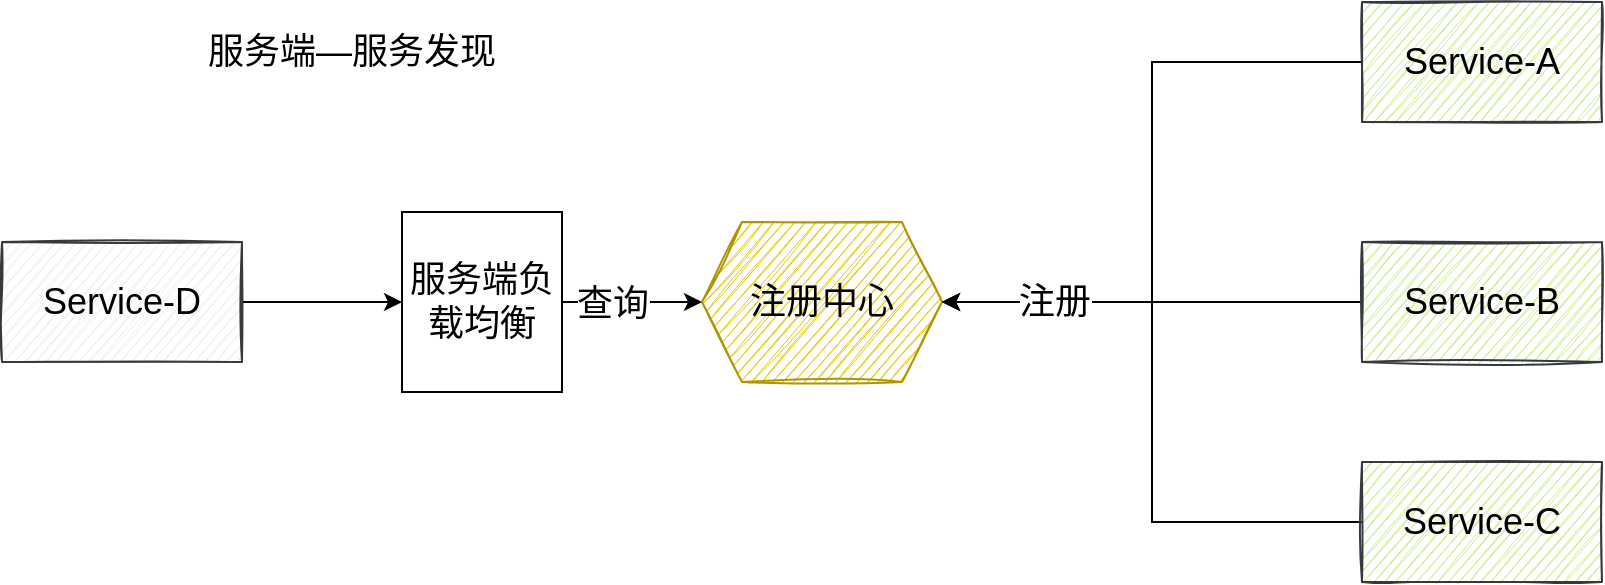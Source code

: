<mxfile version="20.2.3" type="device"><diagram id="YrLA_tfXgxyoKVv5S8ux" name="第 1 页"><mxGraphModel dx="1929" dy="698" grid="1" gridSize="10" guides="1" tooltips="1" connect="1" arrows="1" fold="1" page="1" pageScale="1" pageWidth="827" pageHeight="1169" math="0" shadow="0"><root><mxCell id="0"/><mxCell id="1" parent="0"/><mxCell id="Wqixkul7FTrepsFmuCkT-14" style="edgeStyle=orthogonalEdgeStyle;rounded=0;orthogonalLoop=1;jettySize=auto;html=1;exitX=1;exitY=0.5;exitDx=0;exitDy=0;entryX=0;entryY=0.5;entryDx=0;entryDy=0;" edge="1" parent="1" source="Wqixkul7FTrepsFmuCkT-1" target="Wqixkul7FTrepsFmuCkT-12"><mxGeometry relative="1" as="geometry"/></mxCell><mxCell id="Wqixkul7FTrepsFmuCkT-1" value="Service-D" style="rounded=0;whiteSpace=wrap;html=1;fontSize=18;fillColor=#eeeeee;strokeColor=#36393d;sketch=1;" vertex="1" parent="1"><mxGeometry x="-90" y="270" width="120" height="60" as="geometry"/></mxCell><mxCell id="Wqixkul7FTrepsFmuCkT-2" value="注册中心" style="shape=hexagon;perimeter=hexagonPerimeter2;whiteSpace=wrap;html=1;fixedSize=1;fontSize=18;fillColor=#e3c800;fontColor=#000000;strokeColor=#B09500;shadow=0;sketch=1;" vertex="1" parent="1"><mxGeometry x="260" y="260" width="120" height="80" as="geometry"/></mxCell><mxCell id="Wqixkul7FTrepsFmuCkT-3" style="edgeStyle=orthogonalEdgeStyle;rounded=0;orthogonalLoop=1;jettySize=auto;html=1;exitX=0;exitY=0.5;exitDx=0;exitDy=0;entryX=1;entryY=0.5;entryDx=0;entryDy=0;fontSize=18;" edge="1" parent="1" source="Wqixkul7FTrepsFmuCkT-4" target="Wqixkul7FTrepsFmuCkT-2"><mxGeometry relative="1" as="geometry"/></mxCell><mxCell id="Wqixkul7FTrepsFmuCkT-4" value="Service-A" style="rounded=0;whiteSpace=wrap;html=1;fontSize=18;fillColor=#cdeb8b;strokeColor=#36393d;glass=0;sketch=1;" vertex="1" parent="1"><mxGeometry x="590" y="150" width="120" height="60" as="geometry"/></mxCell><mxCell id="Wqixkul7FTrepsFmuCkT-5" style="edgeStyle=orthogonalEdgeStyle;rounded=0;orthogonalLoop=1;jettySize=auto;html=1;exitX=0;exitY=0.5;exitDx=0;exitDy=0;entryX=1;entryY=0.5;entryDx=0;entryDy=0;fontSize=18;" edge="1" parent="1" source="Wqixkul7FTrepsFmuCkT-6" target="Wqixkul7FTrepsFmuCkT-2"><mxGeometry relative="1" as="geometry"/></mxCell><mxCell id="Wqixkul7FTrepsFmuCkT-6" value="Service-B" style="rounded=0;whiteSpace=wrap;html=1;fontSize=18;fillColor=#cdeb8b;strokeColor=#36393d;glass=0;sketch=1;" vertex="1" parent="1"><mxGeometry x="590" y="270" width="120" height="60" as="geometry"/></mxCell><mxCell id="Wqixkul7FTrepsFmuCkT-7" style="edgeStyle=orthogonalEdgeStyle;rounded=0;orthogonalLoop=1;jettySize=auto;html=1;exitX=0;exitY=0.5;exitDx=0;exitDy=0;entryX=1;entryY=0.5;entryDx=0;entryDy=0;fontSize=18;" edge="1" parent="1" source="Wqixkul7FTrepsFmuCkT-9" target="Wqixkul7FTrepsFmuCkT-2"><mxGeometry relative="1" as="geometry"/></mxCell><mxCell id="Wqixkul7FTrepsFmuCkT-8" value="注册" style="edgeLabel;html=1;align=center;verticalAlign=middle;resizable=0;points=[];fontSize=18;" vertex="1" connectable="0" parent="Wqixkul7FTrepsFmuCkT-7"><mxGeometry x="0.614" y="3" relative="1" as="geometry"><mxPoint x="-6" y="-3" as="offset"/></mxGeometry></mxCell><mxCell id="Wqixkul7FTrepsFmuCkT-9" value="Service-C" style="rounded=0;whiteSpace=wrap;html=1;fontSize=18;fillColor=#cdeb8b;strokeColor=#36393d;glass=0;sketch=1;" vertex="1" parent="1"><mxGeometry x="590" y="380" width="120" height="60" as="geometry"/></mxCell><mxCell id="Wqixkul7FTrepsFmuCkT-10" style="edgeStyle=orthogonalEdgeStyle;rounded=0;orthogonalLoop=1;jettySize=auto;html=1;exitX=1;exitY=0.5;exitDx=0;exitDy=0;entryX=0;entryY=0.5;entryDx=0;entryDy=0;fontSize=18;" edge="1" parent="1" source="Wqixkul7FTrepsFmuCkT-12" target="Wqixkul7FTrepsFmuCkT-2"><mxGeometry relative="1" as="geometry"/></mxCell><mxCell id="Wqixkul7FTrepsFmuCkT-11" value="查询" style="edgeLabel;html=1;align=center;verticalAlign=middle;resizable=0;points=[];fontSize=18;" vertex="1" connectable="0" parent="Wqixkul7FTrepsFmuCkT-10"><mxGeometry x="-0.286" y="-1" relative="1" as="geometry"><mxPoint as="offset"/></mxGeometry></mxCell><mxCell id="Wqixkul7FTrepsFmuCkT-12" value="服务端负载均衡" style="rounded=0;whiteSpace=wrap;html=1;fontSize=18;" vertex="1" parent="1"><mxGeometry x="110" y="255" width="80" height="90" as="geometry"/></mxCell><mxCell id="Wqixkul7FTrepsFmuCkT-13" value="服务端—服务发现" style="text;html=1;strokeColor=none;fillColor=none;align=center;verticalAlign=middle;whiteSpace=wrap;rounded=0;shadow=0;glass=0;sketch=1;fontSize=18;" vertex="1" parent="1"><mxGeometry x="10" y="150" width="150" height="50" as="geometry"/></mxCell></root></mxGraphModel></diagram></mxfile>